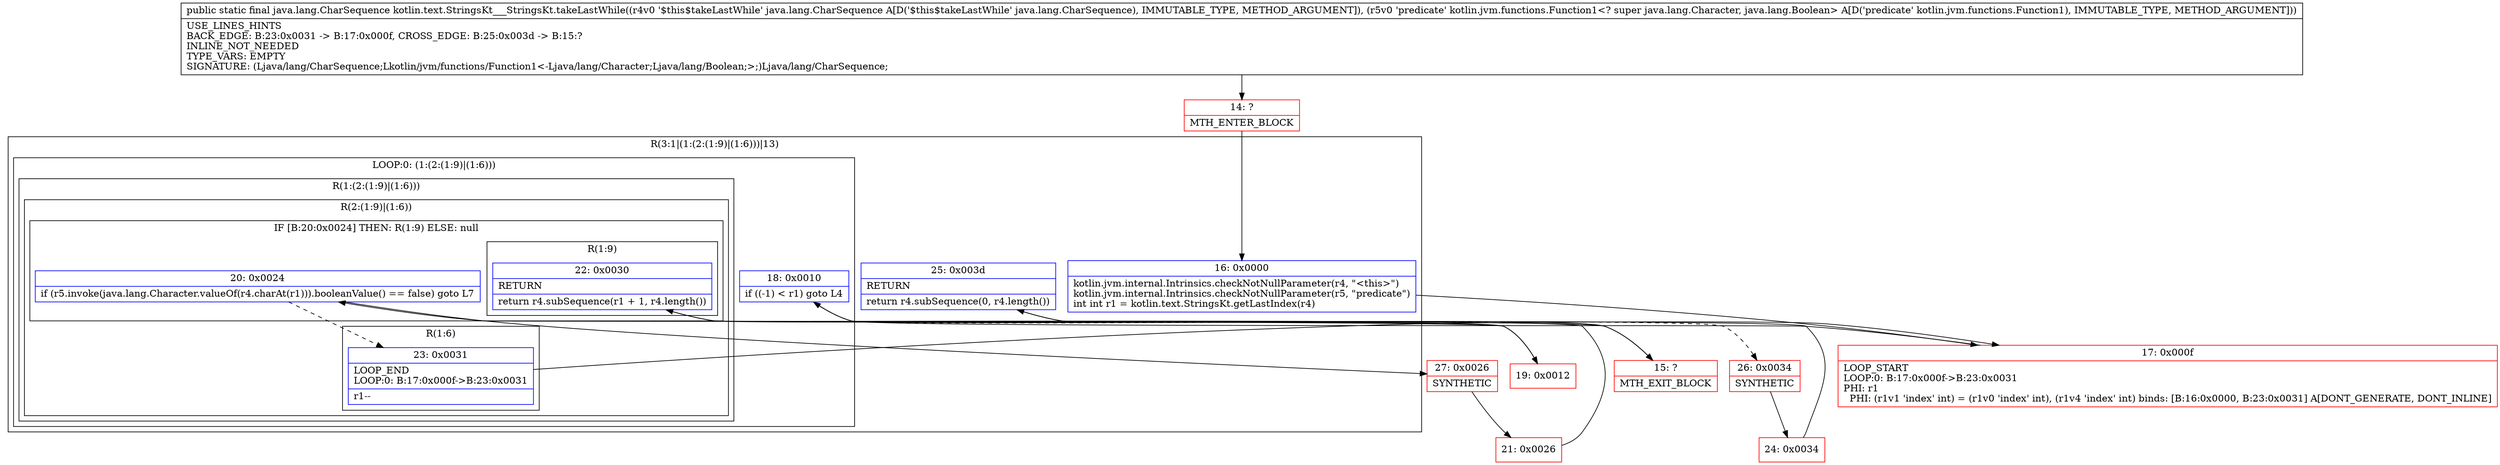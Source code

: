 digraph "CFG forkotlin.text.StringsKt___StringsKt.takeLastWhile(Ljava\/lang\/CharSequence;Lkotlin\/jvm\/functions\/Function1;)Ljava\/lang\/CharSequence;" {
subgraph cluster_Region_85020135 {
label = "R(3:1|(1:(2:(1:9)|(1:6)))|13)";
node [shape=record,color=blue];
Node_16 [shape=record,label="{16\:\ 0x0000|kotlin.jvm.internal.Intrinsics.checkNotNullParameter(r4, \"\<this\>\")\lkotlin.jvm.internal.Intrinsics.checkNotNullParameter(r5, \"predicate\")\lint int r1 = kotlin.text.StringsKt.getLastIndex(r4)\l}"];
subgraph cluster_LoopRegion_869259029 {
label = "LOOP:0: (1:(2:(1:9)|(1:6)))";
node [shape=record,color=blue];
Node_18 [shape=record,label="{18\:\ 0x0010|if ((\-1) \< r1) goto L4\l}"];
subgraph cluster_Region_2105862844 {
label = "R(1:(2:(1:9)|(1:6)))";
node [shape=record,color=blue];
subgraph cluster_Region_2048429139 {
label = "R(2:(1:9)|(1:6))";
node [shape=record,color=blue];
subgraph cluster_IfRegion_2073839303 {
label = "IF [B:20:0x0024] THEN: R(1:9) ELSE: null";
node [shape=record,color=blue];
Node_20 [shape=record,label="{20\:\ 0x0024|if (r5.invoke(java.lang.Character.valueOf(r4.charAt(r1))).booleanValue() == false) goto L7\l}"];
subgraph cluster_Region_1953317414 {
label = "R(1:9)";
node [shape=record,color=blue];
Node_22 [shape=record,label="{22\:\ 0x0030|RETURN\l|return r4.subSequence(r1 + 1, r4.length())\l}"];
}
}
subgraph cluster_Region_1384121699 {
label = "R(1:6)";
node [shape=record,color=blue];
Node_23 [shape=record,label="{23\:\ 0x0031|LOOP_END\lLOOP:0: B:17:0x000f\-\>B:23:0x0031\l|r1\-\-\l}"];
}
}
}
}
Node_25 [shape=record,label="{25\:\ 0x003d|RETURN\l|return r4.subSequence(0, r4.length())\l}"];
}
Node_14 [shape=record,color=red,label="{14\:\ ?|MTH_ENTER_BLOCK\l}"];
Node_17 [shape=record,color=red,label="{17\:\ 0x000f|LOOP_START\lLOOP:0: B:17:0x000f\-\>B:23:0x0031\lPHI: r1 \l  PHI: (r1v1 'index' int) = (r1v0 'index' int), (r1v4 'index' int) binds: [B:16:0x0000, B:23:0x0031] A[DONT_GENERATE, DONT_INLINE]\l}"];
Node_19 [shape=record,color=red,label="{19\:\ 0x0012}"];
Node_27 [shape=record,color=red,label="{27\:\ 0x0026|SYNTHETIC\l}"];
Node_21 [shape=record,color=red,label="{21\:\ 0x0026}"];
Node_15 [shape=record,color=red,label="{15\:\ ?|MTH_EXIT_BLOCK\l}"];
Node_26 [shape=record,color=red,label="{26\:\ 0x0034|SYNTHETIC\l}"];
Node_24 [shape=record,color=red,label="{24\:\ 0x0034}"];
MethodNode[shape=record,label="{public static final java.lang.CharSequence kotlin.text.StringsKt___StringsKt.takeLastWhile((r4v0 '$this$takeLastWhile' java.lang.CharSequence A[D('$this$takeLastWhile' java.lang.CharSequence), IMMUTABLE_TYPE, METHOD_ARGUMENT]), (r5v0 'predicate' kotlin.jvm.functions.Function1\<? super java.lang.Character, java.lang.Boolean\> A[D('predicate' kotlin.jvm.functions.Function1), IMMUTABLE_TYPE, METHOD_ARGUMENT]))  | USE_LINES_HINTS\lBACK_EDGE: B:23:0x0031 \-\> B:17:0x000f, CROSS_EDGE: B:25:0x003d \-\> B:15:?\lINLINE_NOT_NEEDED\lTYPE_VARS: EMPTY\lSIGNATURE: (Ljava\/lang\/CharSequence;Lkotlin\/jvm\/functions\/Function1\<\-Ljava\/lang\/Character;Ljava\/lang\/Boolean;\>;)Ljava\/lang\/CharSequence;\l}"];
MethodNode -> Node_14;Node_16 -> Node_17;
Node_18 -> Node_19;
Node_18 -> Node_26[style=dashed];
Node_20 -> Node_23[style=dashed];
Node_20 -> Node_27;
Node_22 -> Node_15;
Node_23 -> Node_17;
Node_25 -> Node_15;
Node_14 -> Node_16;
Node_17 -> Node_18;
Node_19 -> Node_20;
Node_27 -> Node_21;
Node_21 -> Node_22;
Node_26 -> Node_24;
Node_24 -> Node_25;
}

